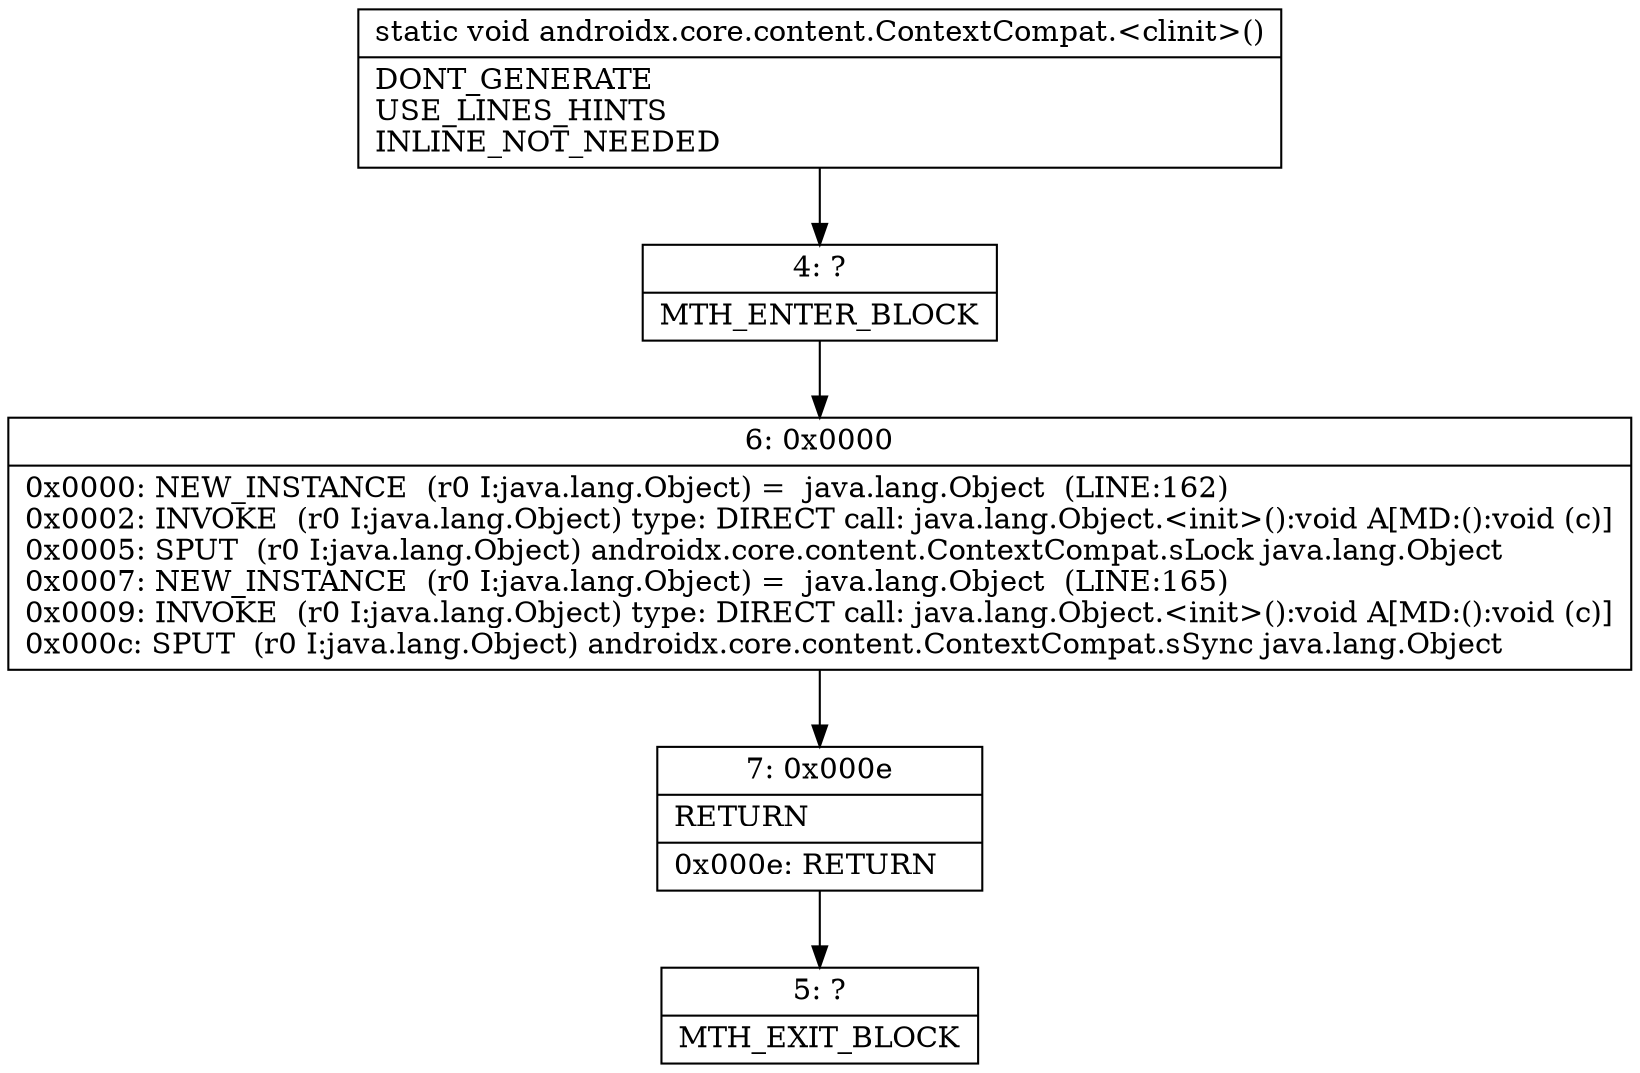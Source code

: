 digraph "CFG forandroidx.core.content.ContextCompat.\<clinit\>()V" {
Node_4 [shape=record,label="{4\:\ ?|MTH_ENTER_BLOCK\l}"];
Node_6 [shape=record,label="{6\:\ 0x0000|0x0000: NEW_INSTANCE  (r0 I:java.lang.Object) =  java.lang.Object  (LINE:162)\l0x0002: INVOKE  (r0 I:java.lang.Object) type: DIRECT call: java.lang.Object.\<init\>():void A[MD:():void (c)]\l0x0005: SPUT  (r0 I:java.lang.Object) androidx.core.content.ContextCompat.sLock java.lang.Object \l0x0007: NEW_INSTANCE  (r0 I:java.lang.Object) =  java.lang.Object  (LINE:165)\l0x0009: INVOKE  (r0 I:java.lang.Object) type: DIRECT call: java.lang.Object.\<init\>():void A[MD:():void (c)]\l0x000c: SPUT  (r0 I:java.lang.Object) androidx.core.content.ContextCompat.sSync java.lang.Object \l}"];
Node_7 [shape=record,label="{7\:\ 0x000e|RETURN\l|0x000e: RETURN   \l}"];
Node_5 [shape=record,label="{5\:\ ?|MTH_EXIT_BLOCK\l}"];
MethodNode[shape=record,label="{static void androidx.core.content.ContextCompat.\<clinit\>()  | DONT_GENERATE\lUSE_LINES_HINTS\lINLINE_NOT_NEEDED\l}"];
MethodNode -> Node_4;Node_4 -> Node_6;
Node_6 -> Node_7;
Node_7 -> Node_5;
}

